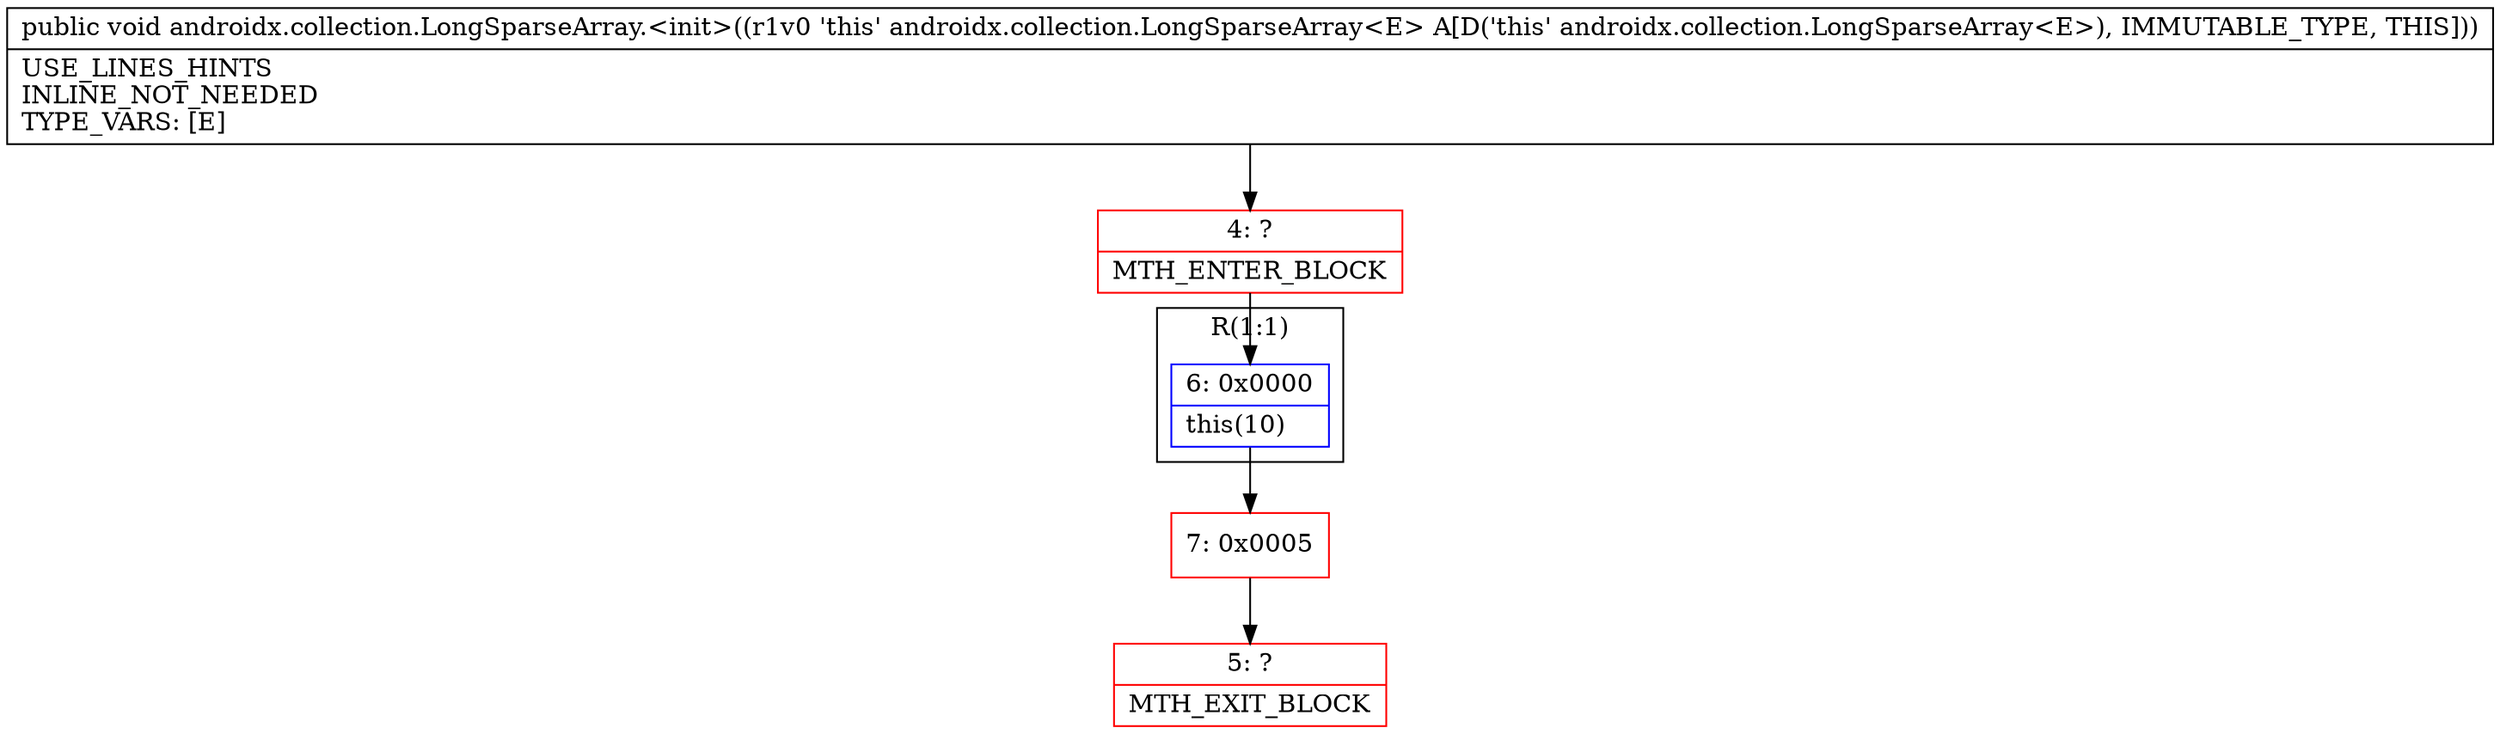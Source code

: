 digraph "CFG forandroidx.collection.LongSparseArray.\<init\>()V" {
subgraph cluster_Region_1902413535 {
label = "R(1:1)";
node [shape=record,color=blue];
Node_6 [shape=record,label="{6\:\ 0x0000|this(10)\l}"];
}
Node_4 [shape=record,color=red,label="{4\:\ ?|MTH_ENTER_BLOCK\l}"];
Node_7 [shape=record,color=red,label="{7\:\ 0x0005}"];
Node_5 [shape=record,color=red,label="{5\:\ ?|MTH_EXIT_BLOCK\l}"];
MethodNode[shape=record,label="{public void androidx.collection.LongSparseArray.\<init\>((r1v0 'this' androidx.collection.LongSparseArray\<E\> A[D('this' androidx.collection.LongSparseArray\<E\>), IMMUTABLE_TYPE, THIS]))  | USE_LINES_HINTS\lINLINE_NOT_NEEDED\lTYPE_VARS: [E]\l}"];
MethodNode -> Node_4;Node_6 -> Node_7;
Node_4 -> Node_6;
Node_7 -> Node_5;
}

